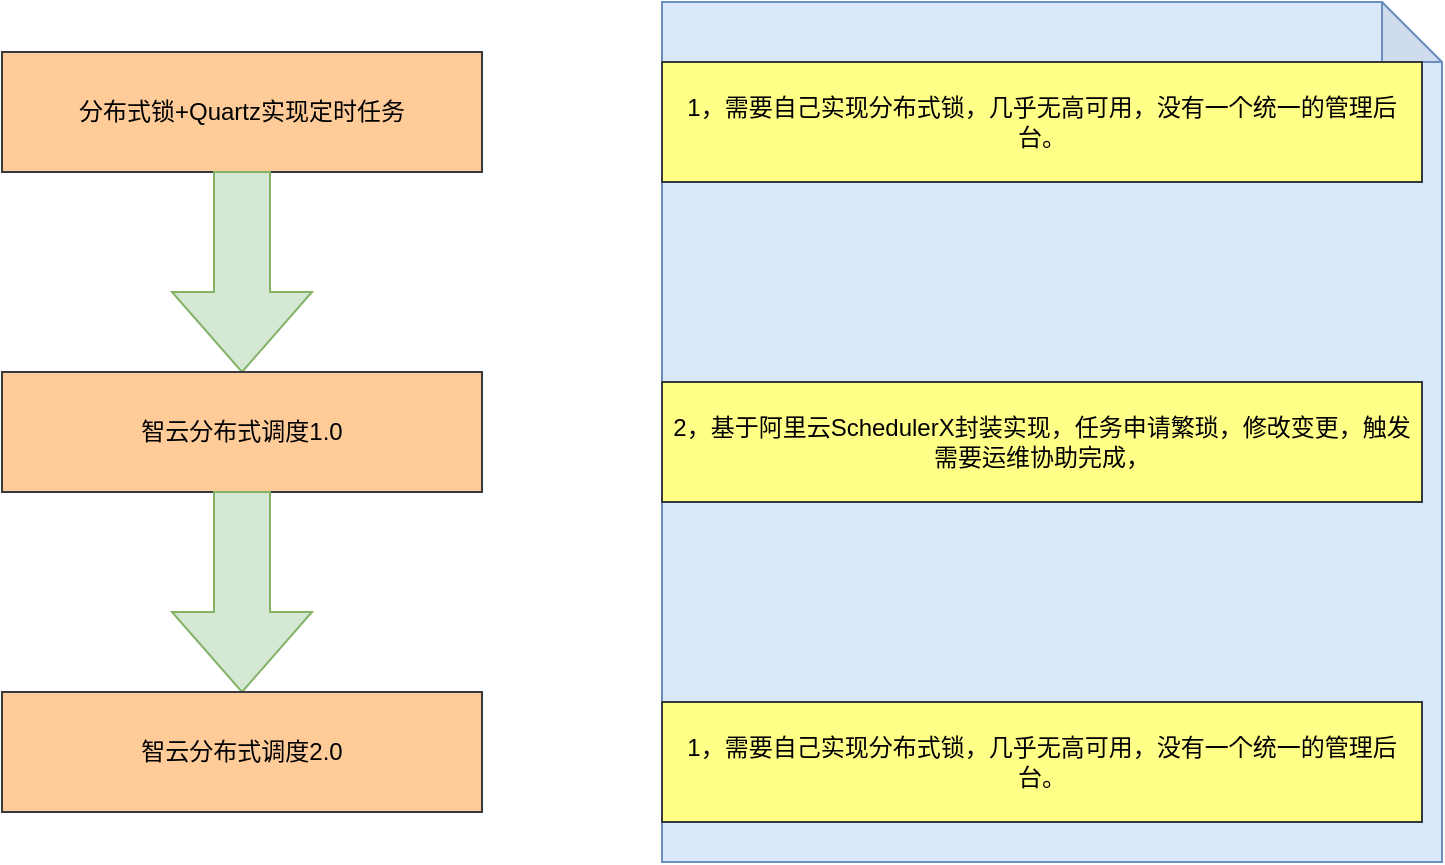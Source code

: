 <mxfile version="15.1.4" type="github">
  <diagram id="EDpGnKBvicJj4246qPKO" name="Page-1">
    <mxGraphModel dx="926" dy="553" grid="1" gridSize="10" guides="1" tooltips="1" connect="1" arrows="1" fold="1" page="1" pageScale="1" pageWidth="827" pageHeight="1169" math="0" shadow="0">
      <root>
        <mxCell id="0" />
        <mxCell id="1" parent="0" />
        <mxCell id="ktdczriPKh5tT-FEh74--2" value="分布式锁+Quartz实现定时任务" style="rounded=0;whiteSpace=wrap;html=1;strokeColor=#36393d;fillColor=#ffcc99;" vertex="1" parent="1">
          <mxGeometry x="40" y="40" width="240" height="60" as="geometry" />
        </mxCell>
        <mxCell id="ktdczriPKh5tT-FEh74--5" value="" style="shape=note;whiteSpace=wrap;html=1;backgroundOutline=1;darkOpacity=0.05;align=left;fillColor=#dae8fc;strokeColor=#6c8ebf;" vertex="1" parent="1">
          <mxGeometry x="370" y="15" width="390" height="430" as="geometry" />
        </mxCell>
        <mxCell id="ktdczriPKh5tT-FEh74--6" value="&lt;span style=&quot;text-align: left&quot;&gt;1，需要自己实现分布式锁，几乎无高可用，没有一个统一的管理后台。&lt;/span&gt;" style="rounded=0;whiteSpace=wrap;html=1;strokeColor=#36393d;fillColor=#ffff88;" vertex="1" parent="1">
          <mxGeometry x="370" y="45" width="380" height="60" as="geometry" />
        </mxCell>
        <mxCell id="ktdczriPKh5tT-FEh74--7" value="" style="html=1;shadow=0;dashed=0;align=center;verticalAlign=middle;shape=mxgraph.arrows2.arrow;dy=0.6;dx=40;direction=south;notch=0;fillColor=#d5e8d4;strokeColor=#82b366;" vertex="1" parent="1">
          <mxGeometry x="125" y="100" width="70" height="100" as="geometry" />
        </mxCell>
        <mxCell id="ktdczriPKh5tT-FEh74--8" value="智云分布式调度1.0" style="rounded=0;whiteSpace=wrap;html=1;strokeColor=#36393d;fillColor=#ffcc99;" vertex="1" parent="1">
          <mxGeometry x="40" y="200" width="240" height="60" as="geometry" />
        </mxCell>
        <mxCell id="ktdczriPKh5tT-FEh74--9" value="" style="html=1;shadow=0;dashed=0;align=center;verticalAlign=middle;shape=mxgraph.arrows2.arrow;dy=0.6;dx=40;direction=south;notch=0;fillColor=#d5e8d4;strokeColor=#82b366;" vertex="1" parent="1">
          <mxGeometry x="125" y="260" width="70" height="100" as="geometry" />
        </mxCell>
        <mxCell id="ktdczriPKh5tT-FEh74--10" value="智云分布式调度2.0" style="rounded=0;whiteSpace=wrap;html=1;strokeColor=#36393d;fillColor=#ffcc99;" vertex="1" parent="1">
          <mxGeometry x="40" y="360" width="240" height="60" as="geometry" />
        </mxCell>
        <mxCell id="ktdczriPKh5tT-FEh74--12" value="&lt;span style=&quot;text-align: left&quot;&gt;2，基于阿里云SchedulerX封装实现，任务申请繁琐，修改变更，触发需要运维协助完成，&lt;/span&gt;" style="rounded=0;whiteSpace=wrap;html=1;strokeColor=#36393d;fillColor=#ffff88;" vertex="1" parent="1">
          <mxGeometry x="370" y="205" width="380" height="60" as="geometry" />
        </mxCell>
        <mxCell id="ktdczriPKh5tT-FEh74--13" value="&lt;span style=&quot;text-align: left&quot;&gt;1，需要自己实现分布式锁，几乎无高可用，没有一个统一的管理后台。&lt;/span&gt;" style="rounded=0;whiteSpace=wrap;html=1;strokeColor=#36393d;fillColor=#ffff88;" vertex="1" parent="1">
          <mxGeometry x="370" y="365" width="380" height="60" as="geometry" />
        </mxCell>
      </root>
    </mxGraphModel>
  </diagram>
</mxfile>
